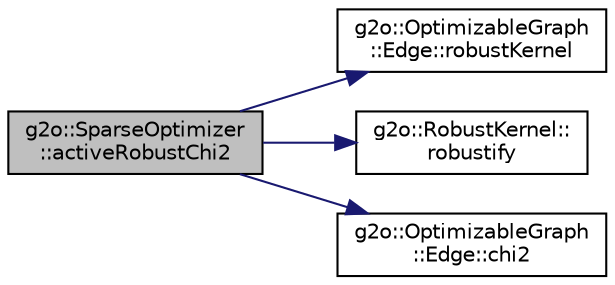digraph "g2o::SparseOptimizer::activeRobustChi2"
{
  edge [fontname="Helvetica",fontsize="10",labelfontname="Helvetica",labelfontsize="10"];
  node [fontname="Helvetica",fontsize="10",shape=record];
  rankdir="LR";
  Node3 [label="g2o::SparseOptimizer\l::activeRobustChi2",height=0.2,width=0.4,color="black", fillcolor="grey75", style="filled", fontcolor="black"];
  Node3 -> Node4 [color="midnightblue",fontsize="10",style="solid",fontname="Helvetica"];
  Node4 [label="g2o::OptimizableGraph\l::Edge::robustKernel",height=0.2,width=0.4,color="black", fillcolor="white", style="filled",URL="$classg2o_1_1_optimizable_graph_1_1_edge.html#a4fe9c69dc5275ca661e793aca6e2d93c",tooltip="if NOT NULL, error of this edge will be robustifed with the kernel "];
  Node3 -> Node5 [color="midnightblue",fontsize="10",style="solid",fontname="Helvetica"];
  Node5 [label="g2o::RobustKernel::\lrobustify",height=0.2,width=0.4,color="black", fillcolor="white", style="filled",URL="$classg2o_1_1_robust_kernel.html#ab47b071a0cfe466be063f0104bc41d0f"];
  Node3 -> Node6 [color="midnightblue",fontsize="10",style="solid",fontname="Helvetica"];
  Node6 [label="g2o::OptimizableGraph\l::Edge::chi2",height=0.2,width=0.4,color="black", fillcolor="white", style="filled",URL="$classg2o_1_1_optimizable_graph_1_1_edge.html#a182bd2c109d50283c638d9b295f2f3d7",tooltip="computes the chi2 based on the cached error value, only valid after computeError has been called..."];
}
